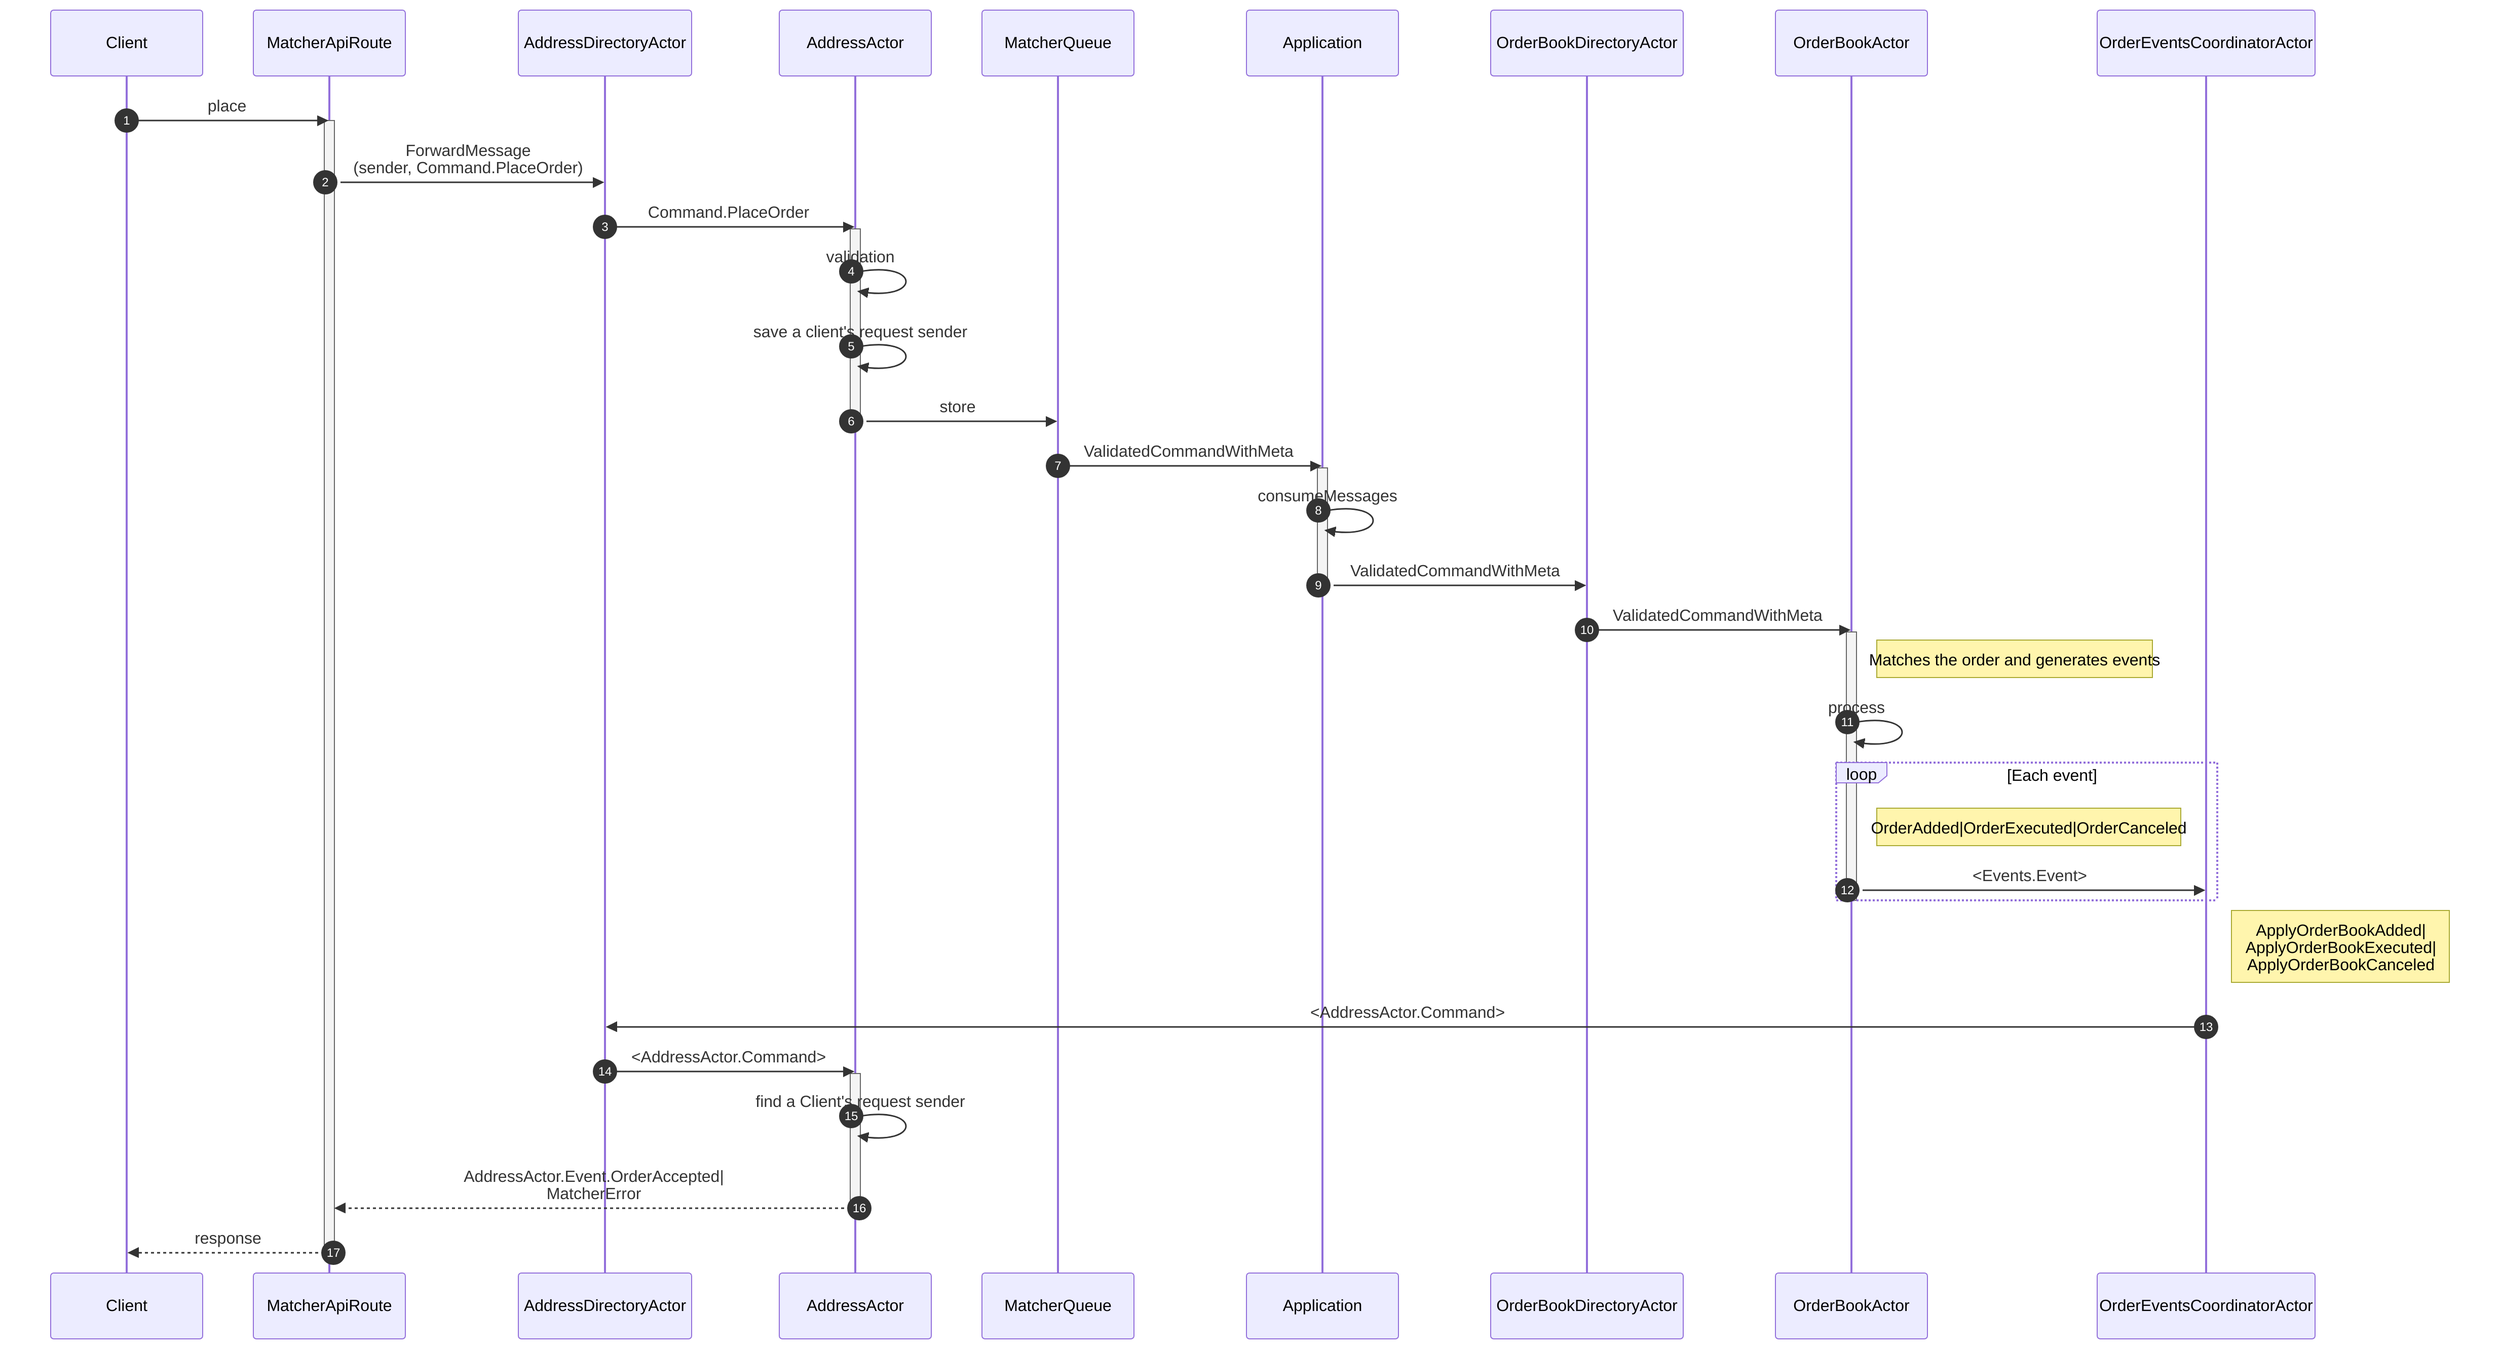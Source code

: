 sequenceDiagram
    %% https://github.com/mermaid-js/mermaid/issues/1800#issuecomment-755722542
    %%{ init: {'sequence': {'useMaxWidth':false}} }%%
    autonumber
    Client->>MatcherApiRoute: place
    activate MatcherApiRoute
    MatcherApiRoute->>AddressDirectoryActor: ForwardMessage<br/>(sender, Command.PlaceOrder)
    AddressDirectoryActor->>AddressActor: Command.PlaceOrder
    activate AddressActor
    AddressActor->>AddressActor: validation
    AddressActor->>AddressActor: save a client's request sender
    AddressActor->>MatcherQueue: store
    deactivate AddressActor
    MatcherQueue->>Application: ValidatedCommandWithMeta
    activate Application
    Application->>Application: consumeMessages
    Application->>OrderBookDirectoryActor: ValidatedCommandWithMeta
    deactivate Application
    OrderBookDirectoryActor->>OrderBookActor: ValidatedCommandWithMeta
    activate OrderBookActor
    Note right of OrderBookActor: Matches the order and generates events
    OrderBookActor->>OrderBookActor: process
    loop Each event
      Note right of OrderBookActor: OrderAdded|OrderExecuted|OrderCanceled
      OrderBookActor->>OrderEventsCoordinatorActor: <Events.Event>
    end
    deactivate OrderBookActor
    Note right of OrderEventsCoordinatorActor: ApplyOrderBookAdded|<br/>ApplyOrderBookExecuted|<br/>ApplyOrderBookCanceled
    OrderEventsCoordinatorActor->>AddressDirectoryActor: <AddressActor.Command>
    AddressDirectoryActor->>AddressActor: <AddressActor.Command>
    activate AddressActor
    AddressActor->>AddressActor: find a Client's request sender
    AddressActor-->>MatcherApiRoute: AddressActor.Event.OrderAccepted|<br/>MatcherError
    deactivate AddressActor
    MatcherApiRoute-->>Client: response
    deactivate MatcherApiRoute